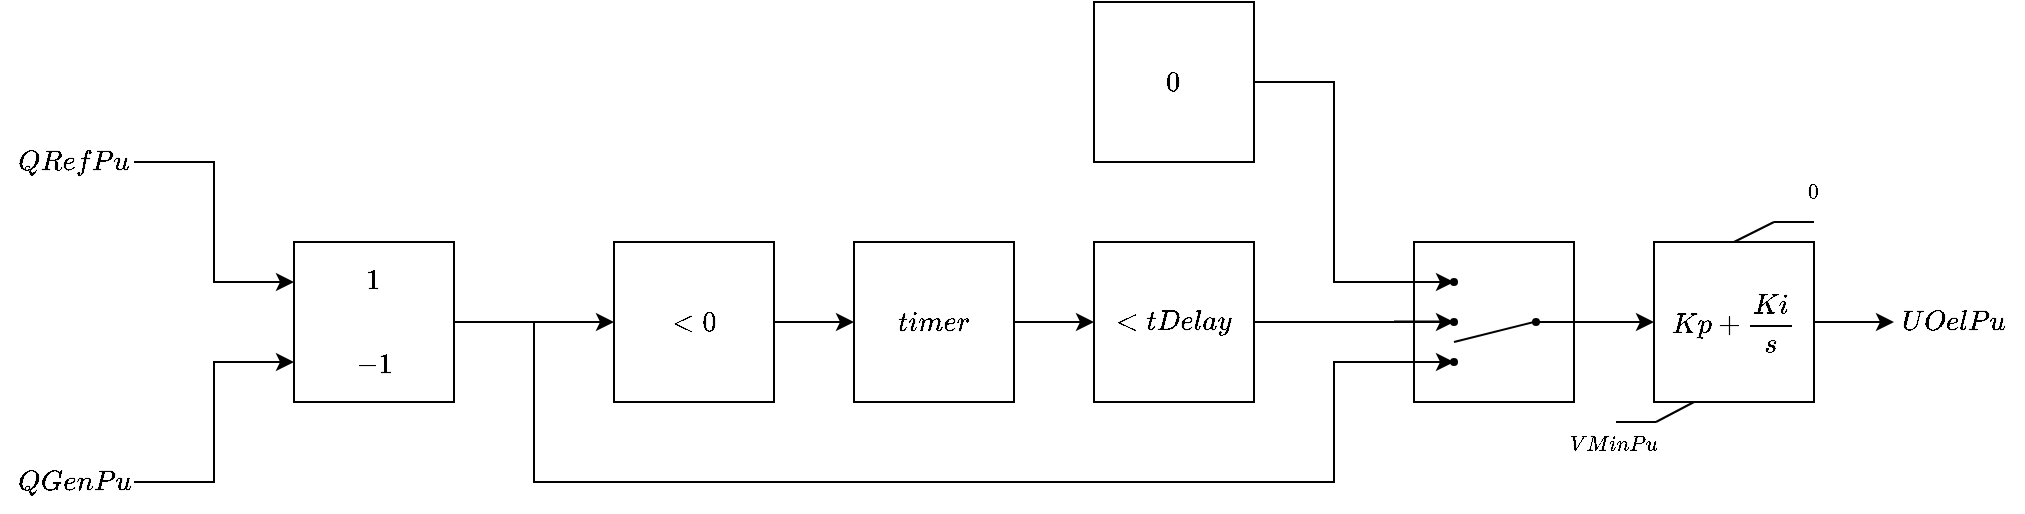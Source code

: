 <mxfile version="24.1.0" type="device">
  <diagram name="Page-1" id="-cMVqA2Gkwa5aGeDibPs">
    <mxGraphModel dx="1362" dy="1243" grid="1" gridSize="10" guides="1" tooltips="1" connect="1" arrows="1" fold="1" page="0" pageScale="1" pageWidth="413" pageHeight="583" math="1" shadow="0">
      <root>
        <mxCell id="0" />
        <mxCell id="1" parent="0" />
        <mxCell id="eN8Zq5XajQ-hrPbZrUXH-4" value="" style="edgeStyle=orthogonalEdgeStyle;rounded=0;orthogonalLoop=1;jettySize=auto;html=1;exitX=1;exitY=0.5;exitDx=0;exitDy=0;entryX=0;entryY=0.25;entryDx=0;entryDy=0;" parent="1" source="HanA1OKdP7TFDTROJioc-21" target="HV3P0yh9cOvrx5BpRkT5-2" edge="1">
          <mxGeometry relative="1" as="geometry">
            <mxPoint x="80" as="sourcePoint" />
            <mxPoint x="120" as="targetPoint" />
          </mxGeometry>
        </mxCell>
        <mxCell id="GCO7xrDp6TmdYOZJOnFd-127" style="edgeStyle=orthogonalEdgeStyle;rounded=0;orthogonalLoop=1;jettySize=auto;html=1;exitX=0.5;exitY=1;exitDx=0;exitDy=0;" parent="1" source="GCO7xrDp6TmdYOZJOnFd-99" edge="1">
          <mxGeometry relative="1" as="geometry">
            <mxPoint x="880.2" y="110.2" as="targetPoint" />
          </mxGeometry>
        </mxCell>
        <mxCell id="GCO7xrDp6TmdYOZJOnFd-99" value="$$Kp + \frac{Ki}{s}$$" style="rounded=0;whiteSpace=wrap;html=1;" parent="1" vertex="1">
          <mxGeometry x="840" y="40" width="80" height="80" as="geometry" />
        </mxCell>
        <mxCell id="GCO7xrDp6TmdYOZJOnFd-110" value="" style="endArrow=none;html=1;exitX=0.5;exitY=0;exitDx=0;exitDy=0;" parent="1" source="GCO7xrDp6TmdYOZJOnFd-99" edge="1">
          <mxGeometry width="50" height="50" relative="1" as="geometry">
            <mxPoint x="880" y="50" as="sourcePoint" />
            <mxPoint x="900" y="30" as="targetPoint" />
          </mxGeometry>
        </mxCell>
        <mxCell id="GCO7xrDp6TmdYOZJOnFd-111" value="" style="endArrow=none;html=1;" parent="1" edge="1">
          <mxGeometry width="50" height="50" relative="1" as="geometry">
            <mxPoint x="900" y="30" as="sourcePoint" />
            <mxPoint x="920" y="30" as="targetPoint" />
          </mxGeometry>
        </mxCell>
        <mxCell id="GCO7xrDp6TmdYOZJOnFd-112" value="&lt;font style=&quot;font-size: 9px;&quot;&gt;$$0$$&lt;/font&gt;" style="text;html=1;strokeColor=none;fillColor=none;align=center;verticalAlign=middle;whiteSpace=wrap;rounded=0;fontSize=15;" parent="1" vertex="1">
          <mxGeometry x="840" width="160" height="30" as="geometry" />
        </mxCell>
        <mxCell id="GCO7xrDp6TmdYOZJOnFd-113" value="" style="endArrow=none;html=1;" parent="1" edge="1">
          <mxGeometry width="50" height="50" relative="1" as="geometry">
            <mxPoint x="841" y="130" as="sourcePoint" />
            <mxPoint x="821" y="130" as="targetPoint" />
          </mxGeometry>
        </mxCell>
        <mxCell id="GCO7xrDp6TmdYOZJOnFd-114" value="&lt;font style=&quot;font-size: 9px;&quot;&gt;$$VMinPu$$&lt;/font&gt;" style="text;html=1;strokeColor=none;fillColor=none;align=center;verticalAlign=middle;whiteSpace=wrap;rounded=0;fontSize=15;" parent="1" vertex="1">
          <mxGeometry x="760" y="126" width="120" height="30" as="geometry" />
        </mxCell>
        <mxCell id="GCO7xrDp6TmdYOZJOnFd-115" value="" style="endArrow=none;html=1;exitX=0.5;exitY=0;exitDx=0;exitDy=0;entryX=0.25;entryY=1;entryDx=0;entryDy=0;" parent="1" target="GCO7xrDp6TmdYOZJOnFd-99" edge="1">
          <mxGeometry width="50" height="50" relative="1" as="geometry">
            <mxPoint x="841" y="130" as="sourcePoint" />
            <mxPoint x="861" y="110" as="targetPoint" />
          </mxGeometry>
        </mxCell>
        <mxCell id="qLZYFt0uQZEpN5fuRu8l-23" value="" style="endArrow=classic;html=1;rounded=0;entryX=0;entryY=0.5;entryDx=0;entryDy=0;exitX=1;exitY=0.5;exitDx=0;exitDy=0;" parent="1" source="GCO7xrDp6TmdYOZJOnFd-99" target="HanA1OKdP7TFDTROJioc-18" edge="1">
          <mxGeometry width="50" height="50" relative="1" as="geometry">
            <mxPoint x="940" y="110" as="sourcePoint" />
            <mxPoint x="1000" y="80" as="targetPoint" />
          </mxGeometry>
        </mxCell>
        <mxCell id="HanA1OKdP7TFDTROJioc-18" value="$$UOelPu$$" style="text;strokeColor=none;align=center;fillColor=none;html=1;verticalAlign=middle;whiteSpace=wrap;rounded=0;" parent="1" vertex="1">
          <mxGeometry x="960" y="65" width="60" height="30" as="geometry" />
        </mxCell>
        <mxCell id="HanA1OKdP7TFDTROJioc-21" value="$$QRefPu$$" style="text;strokeColor=none;align=center;fillColor=none;html=1;verticalAlign=middle;whiteSpace=wrap;rounded=0;" parent="1" vertex="1">
          <mxGeometry x="20" y="-15" width="60" height="30" as="geometry" />
        </mxCell>
        <mxCell id="HV3P0yh9cOvrx5BpRkT5-9" value="" style="edgeStyle=orthogonalEdgeStyle;rounded=0;orthogonalLoop=1;jettySize=auto;html=1;entryX=0;entryY=0.5;entryDx=0;entryDy=0;" parent="1" source="HV3P0yh9cOvrx5BpRkT5-2" target="f8tb1gPqIUmWR4lEqppA-5" edge="1">
          <mxGeometry relative="1" as="geometry">
            <mxPoint x="280" y="80" as="targetPoint" />
          </mxGeometry>
        </mxCell>
        <mxCell id="HV3P0yh9cOvrx5BpRkT5-2" value="&lt;table style=&quot;&quot;&gt;&lt;tbody&gt;&lt;tr&gt;&lt;td&gt;&lt;font style=&quot;font-size: 12px;&quot;&gt;$$1$$&lt;/font&gt;&lt;/td&gt;&lt;/tr&gt;&lt;tr&gt;&lt;td&gt;&lt;font style=&quot;font-size: 12px;&quot;&gt;$$-1$$&lt;/font&gt;&lt;/td&gt;&lt;/tr&gt;&lt;/tbody&gt;&lt;/table&gt;" style="whiteSpace=wrap;html=1;aspect=fixed;" parent="1" vertex="1">
          <mxGeometry x="160" y="40" width="80" height="80" as="geometry" />
        </mxCell>
        <mxCell id="f8tb1gPqIUmWR4lEqppA-4" value="" style="edgeStyle=orthogonalEdgeStyle;rounded=0;orthogonalLoop=1;jettySize=auto;html=1;" edge="1" parent="1" source="HV3P0yh9cOvrx5BpRkT5-11" target="GCO7xrDp6TmdYOZJOnFd-99">
          <mxGeometry relative="1" as="geometry" />
        </mxCell>
        <mxCell id="HV3P0yh9cOvrx5BpRkT5-11" value="" style="whiteSpace=wrap;html=1;aspect=fixed;" parent="1" vertex="1">
          <mxGeometry x="720" y="40" width="80" height="80" as="geometry" />
        </mxCell>
        <mxCell id="HV3P0yh9cOvrx5BpRkT5-12" value="" style="endArrow=none;html=1;startArrow=none;" parent="1" source="HV3P0yh9cOvrx5BpRkT5-20" edge="1">
          <mxGeometry width="50" height="50" relative="1" as="geometry">
            <mxPoint x="780" y="80" as="sourcePoint" />
            <mxPoint x="800" y="80" as="targetPoint" />
          </mxGeometry>
        </mxCell>
        <mxCell id="HV3P0yh9cOvrx5BpRkT5-13" value="" style="endArrow=none;html=1;" parent="1" edge="1">
          <mxGeometry width="50" height="50" relative="1" as="geometry">
            <mxPoint x="711" y="60" as="sourcePoint" />
            <mxPoint x="741" y="60" as="targetPoint" />
          </mxGeometry>
        </mxCell>
        <mxCell id="HV3P0yh9cOvrx5BpRkT5-14" value="" style="endArrow=none;html=1;" parent="1" edge="1">
          <mxGeometry width="50" height="50" relative="1" as="geometry">
            <mxPoint x="710" y="79.8" as="sourcePoint" />
            <mxPoint x="740" y="79.8" as="targetPoint" />
          </mxGeometry>
        </mxCell>
        <mxCell id="HV3P0yh9cOvrx5BpRkT5-15" value="" style="endArrow=none;html=1;" parent="1" edge="1">
          <mxGeometry width="50" height="50" relative="1" as="geometry">
            <mxPoint x="710" y="100" as="sourcePoint" />
            <mxPoint x="740" y="100" as="targetPoint" />
          </mxGeometry>
        </mxCell>
        <mxCell id="HV3P0yh9cOvrx5BpRkT5-16" value="" style="shape=waypoint;sketch=0;fillStyle=solid;size=4;pointerEvents=1;points=[];fillColor=none;resizable=0;rotatable=0;perimeter=centerPerimeter;snapToPoint=1;" parent="1" vertex="1">
          <mxGeometry x="730" y="50" width="20" height="20" as="geometry" />
        </mxCell>
        <mxCell id="HV3P0yh9cOvrx5BpRkT5-17" value="" style="shape=waypoint;sketch=0;fillStyle=solid;size=4;pointerEvents=1;points=[];fillColor=none;resizable=0;rotatable=0;perimeter=centerPerimeter;snapToPoint=1;" parent="1" vertex="1">
          <mxGeometry x="730" y="70" width="20" height="20" as="geometry" />
        </mxCell>
        <mxCell id="HV3P0yh9cOvrx5BpRkT5-18" value="" style="shape=waypoint;sketch=0;fillStyle=solid;size=4;pointerEvents=1;points=[];fillColor=none;resizable=0;rotatable=0;perimeter=centerPerimeter;snapToPoint=1;" parent="1" vertex="1">
          <mxGeometry x="730" y="90" width="20" height="20" as="geometry" />
        </mxCell>
        <mxCell id="HV3P0yh9cOvrx5BpRkT5-19" value="" style="endArrow=none;html=1;" parent="1" target="HV3P0yh9cOvrx5BpRkT5-20" edge="1">
          <mxGeometry width="50" height="50" relative="1" as="geometry">
            <mxPoint x="780" y="80" as="sourcePoint" />
            <mxPoint x="800" y="80" as="targetPoint" />
          </mxGeometry>
        </mxCell>
        <mxCell id="HV3P0yh9cOvrx5BpRkT5-20" value="" style="shape=waypoint;sketch=0;fillStyle=solid;size=4;pointerEvents=1;points=[];fillColor=none;resizable=0;rotatable=0;perimeter=centerPerimeter;snapToPoint=1;" parent="1" vertex="1">
          <mxGeometry x="771" y="70" width="20" height="20" as="geometry" />
        </mxCell>
        <mxCell id="HV3P0yh9cOvrx5BpRkT5-21" value="" style="endArrow=none;html=1;" parent="1" edge="1">
          <mxGeometry width="50" height="50" relative="1" as="geometry">
            <mxPoint x="740" y="90" as="sourcePoint" />
            <mxPoint x="780" y="80" as="targetPoint" />
          </mxGeometry>
        </mxCell>
        <mxCell id="HV3P0yh9cOvrx5BpRkT5-26" value="&lt;span style=&quot;background-color: initial;&quot;&gt;$$0$$&lt;/span&gt;" style="whiteSpace=wrap;html=1;aspect=fixed;" parent="1" vertex="1">
          <mxGeometry x="560" y="-80" width="80" height="80" as="geometry" />
        </mxCell>
        <mxCell id="HV3P0yh9cOvrx5BpRkT5-27" value="" style="endArrow=classic;html=1;rounded=0;exitX=1;exitY=0.5;exitDx=0;exitDy=0;" parent="1" source="HV3P0yh9cOvrx5BpRkT5-26" target="HV3P0yh9cOvrx5BpRkT5-16" edge="1">
          <mxGeometry width="50" height="50" relative="1" as="geometry">
            <mxPoint x="490" y="80" as="sourcePoint" />
            <mxPoint x="540" y="30" as="targetPoint" />
            <Array as="points">
              <mxPoint x="680" y="-40" />
              <mxPoint x="680" y="60" />
            </Array>
          </mxGeometry>
        </mxCell>
        <mxCell id="f8tb1gPqIUmWR4lEqppA-9" value="" style="edgeStyle=orthogonalEdgeStyle;rounded=0;orthogonalLoop=1;jettySize=auto;html=1;" edge="1" parent="1" source="HV3P0yh9cOvrx5BpRkT5-31" target="HV3P0yh9cOvrx5BpRkT5-37">
          <mxGeometry relative="1" as="geometry" />
        </mxCell>
        <mxCell id="HV3P0yh9cOvrx5BpRkT5-31" value="$$timer$$" style="whiteSpace=wrap;html=1;aspect=fixed;" parent="1" vertex="1">
          <mxGeometry x="440" y="40" width="80" height="80" as="geometry" />
        </mxCell>
        <mxCell id="HV3P0yh9cOvrx5BpRkT5-37" value="&lt;span style=&quot;background-color: initial;&quot;&gt;$$&amp;lt; tDelay$$&lt;/span&gt;" style="whiteSpace=wrap;html=1;aspect=fixed;" parent="1" vertex="1">
          <mxGeometry x="560" y="40" width="80" height="80" as="geometry" />
        </mxCell>
        <mxCell id="f8tb1gPqIUmWR4lEqppA-2" value="" style="edgeStyle=orthogonalEdgeStyle;rounded=0;orthogonalLoop=1;jettySize=auto;html=1;entryX=0;entryY=0.75;entryDx=0;entryDy=0;" edge="1" parent="1" source="f8tb1gPqIUmWR4lEqppA-1" target="HV3P0yh9cOvrx5BpRkT5-2">
          <mxGeometry relative="1" as="geometry">
            <mxPoint x="120" y="160" as="targetPoint" />
          </mxGeometry>
        </mxCell>
        <mxCell id="f8tb1gPqIUmWR4lEqppA-1" value="$$QGenPu$$" style="text;strokeColor=none;align=center;fillColor=none;html=1;verticalAlign=middle;whiteSpace=wrap;rounded=0;" vertex="1" parent="1">
          <mxGeometry x="20" y="145" width="60" height="30" as="geometry" />
        </mxCell>
        <mxCell id="f8tb1gPqIUmWR4lEqppA-8" value="" style="edgeStyle=orthogonalEdgeStyle;rounded=0;orthogonalLoop=1;jettySize=auto;html=1;" edge="1" parent="1" source="f8tb1gPqIUmWR4lEqppA-5" target="HV3P0yh9cOvrx5BpRkT5-31">
          <mxGeometry relative="1" as="geometry" />
        </mxCell>
        <mxCell id="f8tb1gPqIUmWR4lEqppA-5" value="&lt;span style=&quot;background-color: initial;&quot;&gt;$$&amp;lt; 0$$&lt;/span&gt;" style="whiteSpace=wrap;html=1;aspect=fixed;" vertex="1" parent="1">
          <mxGeometry x="320" y="40" width="80" height="80" as="geometry" />
        </mxCell>
        <mxCell id="f8tb1gPqIUmWR4lEqppA-7" value="" style="endArrow=classic;html=1;rounded=0;exitX=1;exitY=0.5;exitDx=0;exitDy=0;entryX=0.4;entryY=0.25;entryDx=0;entryDy=0;entryPerimeter=0;" edge="1" parent="1" source="HV3P0yh9cOvrx5BpRkT5-37" target="HV3P0yh9cOvrx5BpRkT5-17">
          <mxGeometry width="50" height="50" relative="1" as="geometry">
            <mxPoint x="570" y="180" as="sourcePoint" />
            <mxPoint x="620" y="130" as="targetPoint" />
          </mxGeometry>
        </mxCell>
        <mxCell id="f8tb1gPqIUmWR4lEqppA-10" value="" style="endArrow=classic;html=1;rounded=0;exitX=1;exitY=0.5;exitDx=0;exitDy=0;entryX=0.8;entryY=0.4;entryDx=0;entryDy=0;entryPerimeter=0;" edge="1" parent="1" source="HV3P0yh9cOvrx5BpRkT5-2" target="HV3P0yh9cOvrx5BpRkT5-18">
          <mxGeometry width="50" height="50" relative="1" as="geometry">
            <mxPoint x="570" y="180" as="sourcePoint" />
            <mxPoint x="620" y="130" as="targetPoint" />
            <Array as="points">
              <mxPoint x="280" y="80" />
              <mxPoint x="280" y="160" />
              <mxPoint x="680" y="160" />
              <mxPoint x="680" y="100" />
            </Array>
          </mxGeometry>
        </mxCell>
      </root>
    </mxGraphModel>
  </diagram>
</mxfile>
